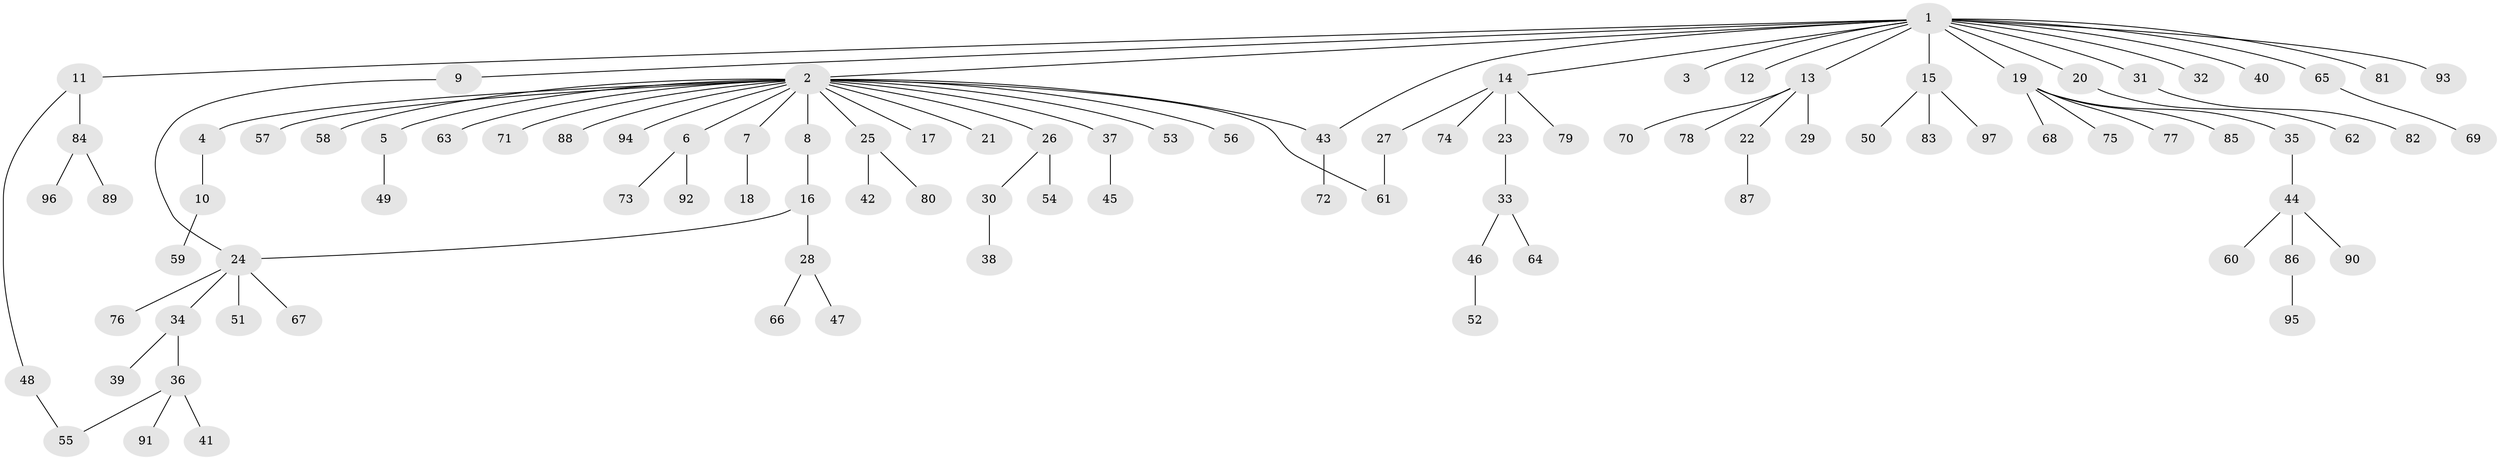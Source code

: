 // Generated by graph-tools (version 1.1) at 2025/14/03/09/25 04:14:30]
// undirected, 97 vertices, 100 edges
graph export_dot {
graph [start="1"]
  node [color=gray90,style=filled];
  1;
  2;
  3;
  4;
  5;
  6;
  7;
  8;
  9;
  10;
  11;
  12;
  13;
  14;
  15;
  16;
  17;
  18;
  19;
  20;
  21;
  22;
  23;
  24;
  25;
  26;
  27;
  28;
  29;
  30;
  31;
  32;
  33;
  34;
  35;
  36;
  37;
  38;
  39;
  40;
  41;
  42;
  43;
  44;
  45;
  46;
  47;
  48;
  49;
  50;
  51;
  52;
  53;
  54;
  55;
  56;
  57;
  58;
  59;
  60;
  61;
  62;
  63;
  64;
  65;
  66;
  67;
  68;
  69;
  70;
  71;
  72;
  73;
  74;
  75;
  76;
  77;
  78;
  79;
  80;
  81;
  82;
  83;
  84;
  85;
  86;
  87;
  88;
  89;
  90;
  91;
  92;
  93;
  94;
  95;
  96;
  97;
  1 -- 2;
  1 -- 3;
  1 -- 9;
  1 -- 11;
  1 -- 12;
  1 -- 13;
  1 -- 14;
  1 -- 15;
  1 -- 19;
  1 -- 20;
  1 -- 31;
  1 -- 32;
  1 -- 40;
  1 -- 43;
  1 -- 65;
  1 -- 81;
  1 -- 93;
  2 -- 4;
  2 -- 5;
  2 -- 6;
  2 -- 7;
  2 -- 8;
  2 -- 17;
  2 -- 21;
  2 -- 25;
  2 -- 26;
  2 -- 37;
  2 -- 43;
  2 -- 53;
  2 -- 56;
  2 -- 57;
  2 -- 58;
  2 -- 61;
  2 -- 63;
  2 -- 71;
  2 -- 88;
  2 -- 94;
  4 -- 10;
  5 -- 49;
  6 -- 73;
  6 -- 92;
  7 -- 18;
  8 -- 16;
  9 -- 24;
  10 -- 59;
  11 -- 48;
  11 -- 84;
  13 -- 22;
  13 -- 29;
  13 -- 70;
  13 -- 78;
  14 -- 23;
  14 -- 27;
  14 -- 74;
  14 -- 79;
  15 -- 50;
  15 -- 83;
  15 -- 97;
  16 -- 24;
  16 -- 28;
  19 -- 35;
  19 -- 68;
  19 -- 75;
  19 -- 77;
  19 -- 85;
  20 -- 62;
  22 -- 87;
  23 -- 33;
  24 -- 34;
  24 -- 51;
  24 -- 67;
  24 -- 76;
  25 -- 42;
  25 -- 80;
  26 -- 30;
  26 -- 54;
  27 -- 61;
  28 -- 47;
  28 -- 66;
  30 -- 38;
  31 -- 82;
  33 -- 46;
  33 -- 64;
  34 -- 36;
  34 -- 39;
  35 -- 44;
  36 -- 41;
  36 -- 55;
  36 -- 91;
  37 -- 45;
  43 -- 72;
  44 -- 60;
  44 -- 86;
  44 -- 90;
  46 -- 52;
  48 -- 55;
  65 -- 69;
  84 -- 89;
  84 -- 96;
  86 -- 95;
}
